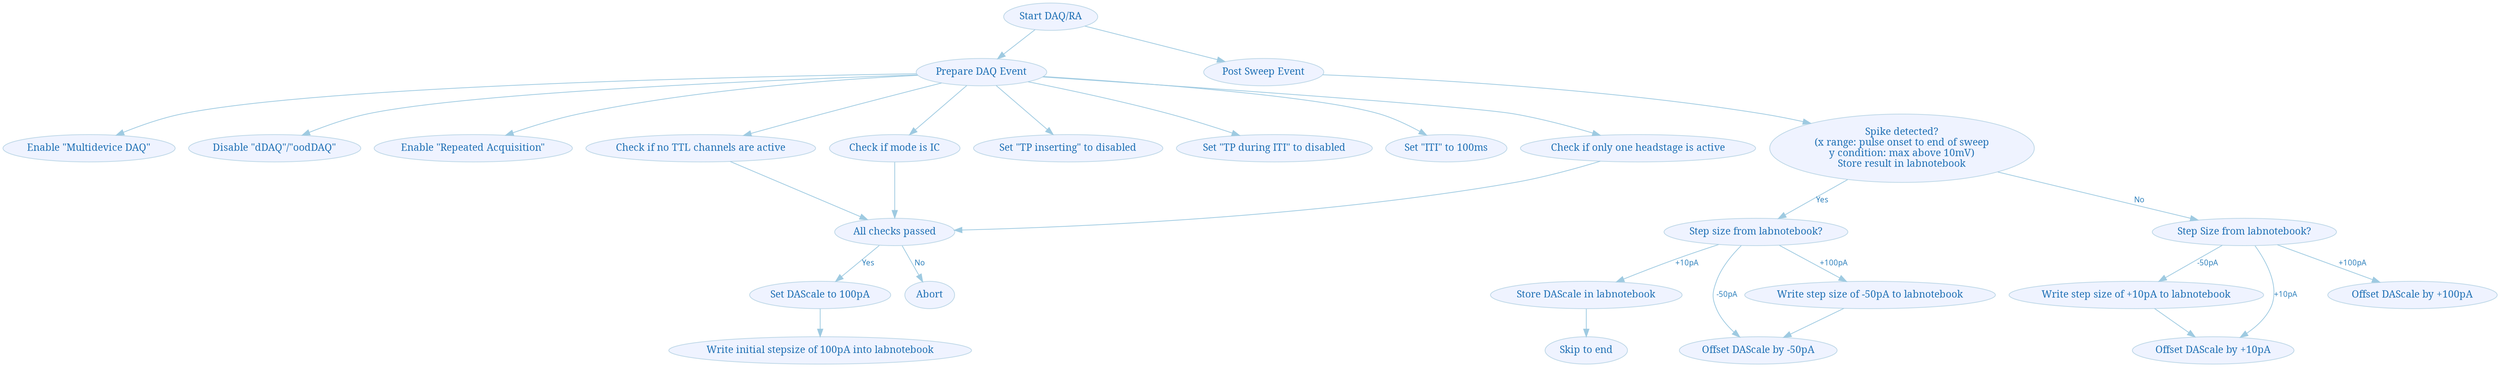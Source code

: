 digraph G {
    fontname="sans-serif";
    compound="true";
    ratio="0,01";
    center="true";
    penwidth="0.1";
    edge [comment="Wildcard edge",
          fontname="sans-serif",
          fontsize=10,
          colorscheme="blues3",
          color=2,
          fontcolor=3];
    node [fontname="serif",
          fontsize=13,
          fillcolor="1",
          colorscheme="blues4",
          color="2",
          fontcolor="4",
          style="filled"];
    "Start DAQ/RA";
    "Prepare DAQ Event";
    "Start DAQ/RA" -> "Prepare DAQ Event";
    "Post Sweep Event";
    "Start DAQ/RA" -> "Post Sweep Event";
    "Enable \"Multidevice DAQ\"";
    "Disable \"dDAQ\"/\"oodDAQ\"";
    "Enable \"Repeated Acquisition\"";
    "Check if no TTL channels are active";
    "Prepare DAQ Event" -> "Check if mode is IC";
    "Prepare DAQ Event" -> "Set \"TP inserting\" to disabled";
    "Prepare DAQ Event" -> "Set \"TP during ITI\" to disabled";
    "Prepare DAQ Event" -> "Set \"ITI\" to 100ms";
    "Prepare DAQ Event" -> "Enable \"Multidevice DAQ\"";
    "Prepare DAQ Event" -> "Disable \"dDAQ\"/\"oodDAQ\"";
    "Prepare DAQ Event" -> "Enable \"Repeated Acquisition\"";
    "Prepare DAQ Event" -> "Check if no TTL channels are active";
    "All checks passed";
    "Check if mode is IC" -> "All checks passed";
    "Check if no TTL channels are active" -> "All checks passed";
    "Set \"TP during ITI\" to disabled";
    "Spike detected?\n(x range: pulse onset to end of sweep\ny condition: max above 10mV)\nStore result in labnotebook";
    "Post Sweep Event" -> "Spike detected?\n(x range: pulse onset to end of sweep\ny condition: max above 10mV)\nStore result in labnotebook";
    "All checks passed" -> "Set DAScale to 100pA"  [label="Yes"];
    "Write initial stepsize of 100pA into labnotebook";
    "Set DAScale to 100pA" -> "Write initial stepsize of 100pA into labnotebook";
    "Abort";
    "All checks passed" -> "Abort"  [label="No"];
    "Spike detected?\n(x range: pulse onset to end of sweep\ny condition: max above 10mV)\nStore result in labnotebook" -> "Step size from labnotebook?"  [label="Yes"];
    "Step size from labnotebook?" -> "Store DAScale in labnotebook"  [label="+10pA"];
    "Store DAScale in labnotebook" -> "Skip to end";
    "Skip to end";
    "Offset DAScale by -50pA";
    "Step size from labnotebook?" -> "Offset DAScale by -50pA"  [label="-50pA"];
    "Write step size of -50pA to labnotebook";
    "Step size from labnotebook?" -> "Write step size of -50pA to labnotebook"  [label="+100pA"];
    "Write step size of -50pA to labnotebook" -> "Offset DAScale by -50pA";
    "Step size from labnotebook?";
    "Step Size from labnotebook?";
    "Spike detected?\n(x range: pulse onset to end of sweep\ny condition: max above 10mV)\nStore result in labnotebook" -> "Step Size from labnotebook?"  [label="No"];
    "Write step size of +10pA to labnotebook";
    "Offset DAScale by +10pA";
    "Offset DAScale by +100pA";
    "Step Size from labnotebook?" -> "Offset DAScale by +10pA"  [label="+10pA"];
    "Step Size from labnotebook?" -> "Write step size of +10pA to labnotebook"  [label="-50pA"];
    "Step Size from labnotebook?" -> "Offset DAScale by +100pA"  [label="+100pA"];
    "Write step size of +10pA to labnotebook" -> "Offset DAScale by +10pA";
    "Check if only one headstage is active";
    "Check if only one headstage is active" -> "All checks passed";
    "Prepare DAQ Event" -> "Check if only one headstage is active";
}
